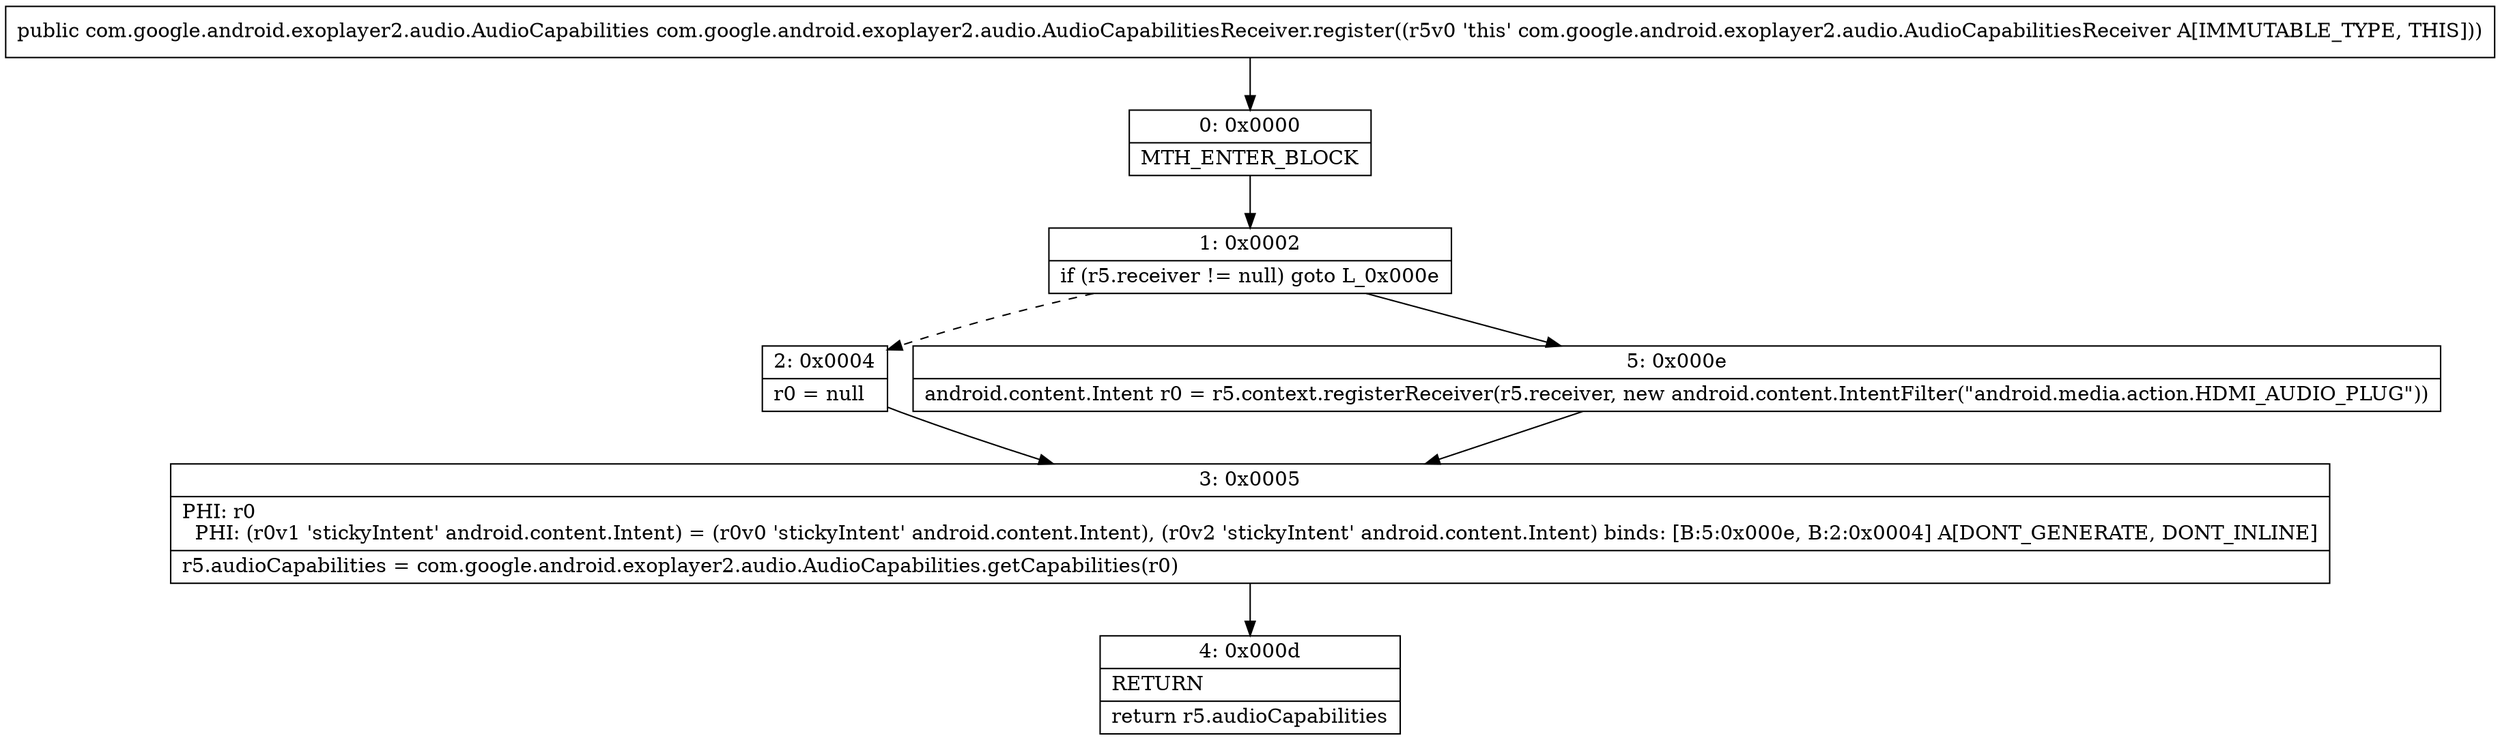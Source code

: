 digraph "CFG forcom.google.android.exoplayer2.audio.AudioCapabilitiesReceiver.register()Lcom\/google\/android\/exoplayer2\/audio\/AudioCapabilities;" {
Node_0 [shape=record,label="{0\:\ 0x0000|MTH_ENTER_BLOCK\l}"];
Node_1 [shape=record,label="{1\:\ 0x0002|if (r5.receiver != null) goto L_0x000e\l}"];
Node_2 [shape=record,label="{2\:\ 0x0004|r0 = null\l}"];
Node_3 [shape=record,label="{3\:\ 0x0005|PHI: r0 \l  PHI: (r0v1 'stickyIntent' android.content.Intent) = (r0v0 'stickyIntent' android.content.Intent), (r0v2 'stickyIntent' android.content.Intent) binds: [B:5:0x000e, B:2:0x0004] A[DONT_GENERATE, DONT_INLINE]\l|r5.audioCapabilities = com.google.android.exoplayer2.audio.AudioCapabilities.getCapabilities(r0)\l}"];
Node_4 [shape=record,label="{4\:\ 0x000d|RETURN\l|return r5.audioCapabilities\l}"];
Node_5 [shape=record,label="{5\:\ 0x000e|android.content.Intent r0 = r5.context.registerReceiver(r5.receiver, new android.content.IntentFilter(\"android.media.action.HDMI_AUDIO_PLUG\"))\l}"];
MethodNode[shape=record,label="{public com.google.android.exoplayer2.audio.AudioCapabilities com.google.android.exoplayer2.audio.AudioCapabilitiesReceiver.register((r5v0 'this' com.google.android.exoplayer2.audio.AudioCapabilitiesReceiver A[IMMUTABLE_TYPE, THIS])) }"];
MethodNode -> Node_0;
Node_0 -> Node_1;
Node_1 -> Node_2[style=dashed];
Node_1 -> Node_5;
Node_2 -> Node_3;
Node_3 -> Node_4;
Node_5 -> Node_3;
}


